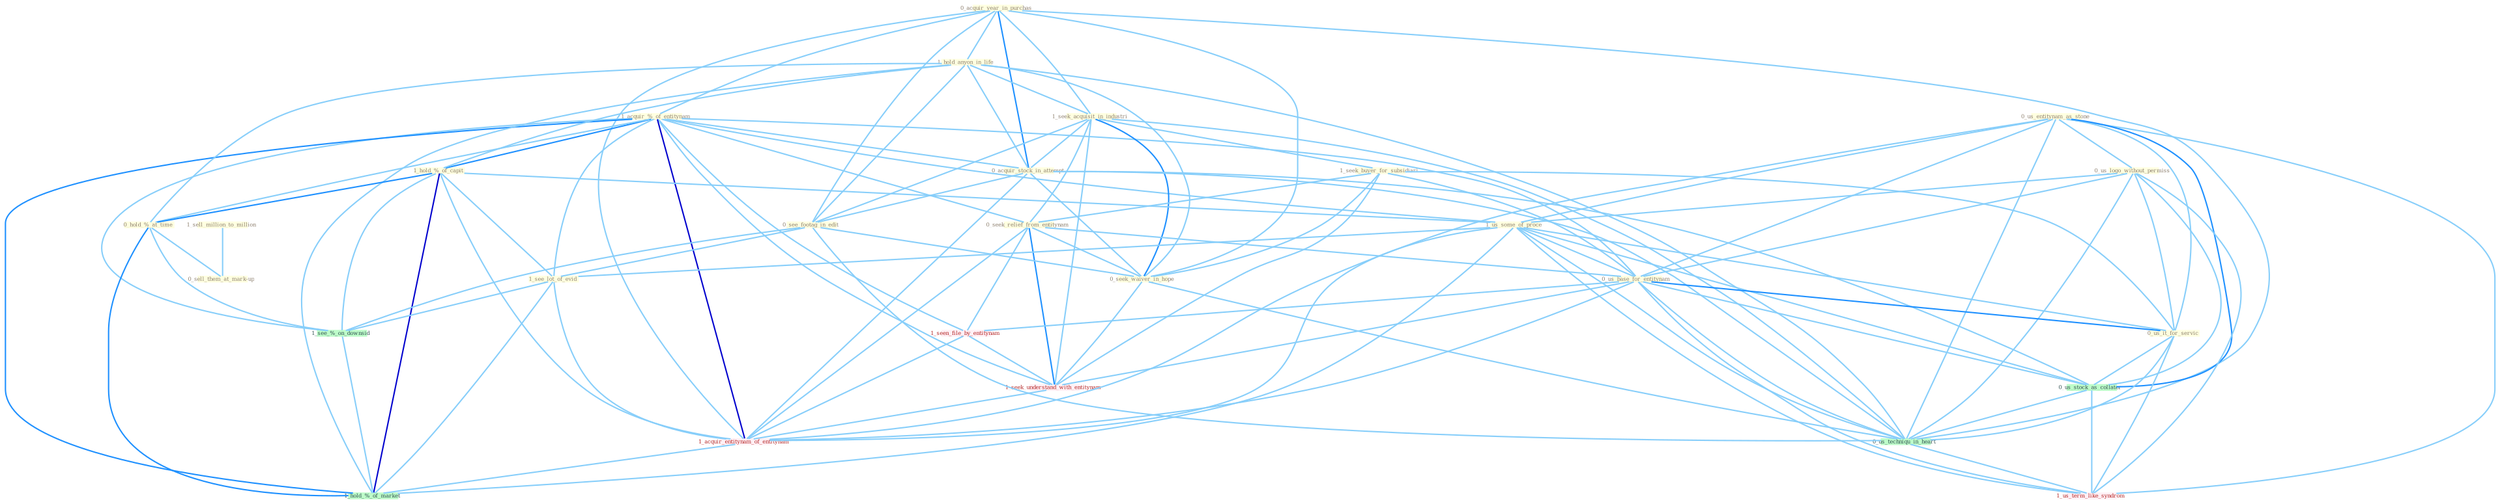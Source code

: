 Graph G{ 
    node
    [shape=polygon,style=filled,width=.5,height=.06,color="#BDFCC9",fixedsize=true,fontsize=4,
    fontcolor="#2f4f4f"];
    {node
    [color="#ffffe0", fontcolor="#8b7d6b"] "0_acquir_year_in_purchas " "1_acquir_%_of_entitynam " "1_hold_anyon_in_life " "1_sell_million_to_million " "1_seek_acquisit_in_industri " "0_us_entitynam_as_stone " "1_seek_buyer_for_subsidiari " "0_us_logo_without_permiss " "1_hold_%_of_capit " "0_hold_%_at_time " "0_acquir_stock_in_attempt " "0_seek_relief_from_entitynam " "1_us_some_of_proce " "0_sell_them_at_mark-up " "0_us_base_for_entitynam " "0_us_it_for_servic " "0_see_footag_in_edit " "0_seek_waiver_in_hope " "1_see_lot_of_evid "}
{node [color="#fff0f5", fontcolor="#b22222"] "1_seen_file_by_entitynam " "1_seek_understand_with_entitynam " "1_acquir_entitynam_of_entitynam " "1_us_term_like_syndrom "}
edge [color="#B0E2FF"];

	"0_acquir_year_in_purchas " -- "1_acquir_%_of_entitynam " [w="1", color="#87cefa" ];
	"0_acquir_year_in_purchas " -- "1_hold_anyon_in_life " [w="1", color="#87cefa" ];
	"0_acquir_year_in_purchas " -- "1_seek_acquisit_in_industri " [w="1", color="#87cefa" ];
	"0_acquir_year_in_purchas " -- "0_acquir_stock_in_attempt " [w="2", color="#1e90ff" , len=0.8];
	"0_acquir_year_in_purchas " -- "0_see_footag_in_edit " [w="1", color="#87cefa" ];
	"0_acquir_year_in_purchas " -- "0_seek_waiver_in_hope " [w="1", color="#87cefa" ];
	"0_acquir_year_in_purchas " -- "1_acquir_entitynam_of_entitynam " [w="1", color="#87cefa" ];
	"0_acquir_year_in_purchas " -- "0_us_techniqu_in_heart " [w="1", color="#87cefa" ];
	"1_acquir_%_of_entitynam " -- "1_hold_%_of_capit " [w="2", color="#1e90ff" , len=0.8];
	"1_acquir_%_of_entitynam " -- "0_hold_%_at_time " [w="1", color="#87cefa" ];
	"1_acquir_%_of_entitynam " -- "0_acquir_stock_in_attempt " [w="1", color="#87cefa" ];
	"1_acquir_%_of_entitynam " -- "0_seek_relief_from_entitynam " [w="1", color="#87cefa" ];
	"1_acquir_%_of_entitynam " -- "1_us_some_of_proce " [w="1", color="#87cefa" ];
	"1_acquir_%_of_entitynam " -- "0_us_base_for_entitynam " [w="1", color="#87cefa" ];
	"1_acquir_%_of_entitynam " -- "1_see_lot_of_evid " [w="1", color="#87cefa" ];
	"1_acquir_%_of_entitynam " -- "1_seen_file_by_entitynam " [w="1", color="#87cefa" ];
	"1_acquir_%_of_entitynam " -- "1_seek_understand_with_entitynam " [w="1", color="#87cefa" ];
	"1_acquir_%_of_entitynam " -- "1_acquir_entitynam_of_entitynam " [w="3", color="#0000cd" , len=0.6];
	"1_acquir_%_of_entitynam " -- "1_see_%_on_downsid " [w="1", color="#87cefa" ];
	"1_acquir_%_of_entitynam " -- "1_hold_%_of_market " [w="2", color="#1e90ff" , len=0.8];
	"1_hold_anyon_in_life " -- "1_seek_acquisit_in_industri " [w="1", color="#87cefa" ];
	"1_hold_anyon_in_life " -- "1_hold_%_of_capit " [w="1", color="#87cefa" ];
	"1_hold_anyon_in_life " -- "0_hold_%_at_time " [w="1", color="#87cefa" ];
	"1_hold_anyon_in_life " -- "0_acquir_stock_in_attempt " [w="1", color="#87cefa" ];
	"1_hold_anyon_in_life " -- "0_see_footag_in_edit " [w="1", color="#87cefa" ];
	"1_hold_anyon_in_life " -- "0_seek_waiver_in_hope " [w="1", color="#87cefa" ];
	"1_hold_anyon_in_life " -- "0_us_techniqu_in_heart " [w="1", color="#87cefa" ];
	"1_hold_anyon_in_life " -- "1_hold_%_of_market " [w="1", color="#87cefa" ];
	"1_sell_million_to_million " -- "0_sell_them_at_mark-up " [w="1", color="#87cefa" ];
	"1_seek_acquisit_in_industri " -- "1_seek_buyer_for_subsidiari " [w="1", color="#87cefa" ];
	"1_seek_acquisit_in_industri " -- "0_acquir_stock_in_attempt " [w="1", color="#87cefa" ];
	"1_seek_acquisit_in_industri " -- "0_seek_relief_from_entitynam " [w="1", color="#87cefa" ];
	"1_seek_acquisit_in_industri " -- "0_see_footag_in_edit " [w="1", color="#87cefa" ];
	"1_seek_acquisit_in_industri " -- "0_seek_waiver_in_hope " [w="2", color="#1e90ff" , len=0.8];
	"1_seek_acquisit_in_industri " -- "1_seek_understand_with_entitynam " [w="1", color="#87cefa" ];
	"1_seek_acquisit_in_industri " -- "0_us_techniqu_in_heart " [w="1", color="#87cefa" ];
	"0_us_entitynam_as_stone " -- "0_us_logo_without_permiss " [w="1", color="#87cefa" ];
	"0_us_entitynam_as_stone " -- "1_us_some_of_proce " [w="1", color="#87cefa" ];
	"0_us_entitynam_as_stone " -- "0_us_base_for_entitynam " [w="1", color="#87cefa" ];
	"0_us_entitynam_as_stone " -- "0_us_it_for_servic " [w="1", color="#87cefa" ];
	"0_us_entitynam_as_stone " -- "0_us_stock_as_collater " [w="2", color="#1e90ff" , len=0.8];
	"0_us_entitynam_as_stone " -- "1_acquir_entitynam_of_entitynam " [w="1", color="#87cefa" ];
	"0_us_entitynam_as_stone " -- "0_us_techniqu_in_heart " [w="1", color="#87cefa" ];
	"0_us_entitynam_as_stone " -- "1_us_term_like_syndrom " [w="1", color="#87cefa" ];
	"1_seek_buyer_for_subsidiari " -- "0_seek_relief_from_entitynam " [w="1", color="#87cefa" ];
	"1_seek_buyer_for_subsidiari " -- "0_us_base_for_entitynam " [w="1", color="#87cefa" ];
	"1_seek_buyer_for_subsidiari " -- "0_us_it_for_servic " [w="1", color="#87cefa" ];
	"1_seek_buyer_for_subsidiari " -- "0_seek_waiver_in_hope " [w="1", color="#87cefa" ];
	"1_seek_buyer_for_subsidiari " -- "1_seek_understand_with_entitynam " [w="1", color="#87cefa" ];
	"0_us_logo_without_permiss " -- "1_us_some_of_proce " [w="1", color="#87cefa" ];
	"0_us_logo_without_permiss " -- "0_us_base_for_entitynam " [w="1", color="#87cefa" ];
	"0_us_logo_without_permiss " -- "0_us_it_for_servic " [w="1", color="#87cefa" ];
	"0_us_logo_without_permiss " -- "0_us_stock_as_collater " [w="1", color="#87cefa" ];
	"0_us_logo_without_permiss " -- "0_us_techniqu_in_heart " [w="1", color="#87cefa" ];
	"0_us_logo_without_permiss " -- "1_us_term_like_syndrom " [w="1", color="#87cefa" ];
	"1_hold_%_of_capit " -- "0_hold_%_at_time " [w="2", color="#1e90ff" , len=0.8];
	"1_hold_%_of_capit " -- "1_us_some_of_proce " [w="1", color="#87cefa" ];
	"1_hold_%_of_capit " -- "1_see_lot_of_evid " [w="1", color="#87cefa" ];
	"1_hold_%_of_capit " -- "1_acquir_entitynam_of_entitynam " [w="1", color="#87cefa" ];
	"1_hold_%_of_capit " -- "1_see_%_on_downsid " [w="1", color="#87cefa" ];
	"1_hold_%_of_capit " -- "1_hold_%_of_market " [w="3", color="#0000cd" , len=0.6];
	"0_hold_%_at_time " -- "0_sell_them_at_mark-up " [w="1", color="#87cefa" ];
	"0_hold_%_at_time " -- "1_see_%_on_downsid " [w="1", color="#87cefa" ];
	"0_hold_%_at_time " -- "1_hold_%_of_market " [w="2", color="#1e90ff" , len=0.8];
	"0_acquir_stock_in_attempt " -- "0_see_footag_in_edit " [w="1", color="#87cefa" ];
	"0_acquir_stock_in_attempt " -- "0_seek_waiver_in_hope " [w="1", color="#87cefa" ];
	"0_acquir_stock_in_attempt " -- "0_us_stock_as_collater " [w="1", color="#87cefa" ];
	"0_acquir_stock_in_attempt " -- "1_acquir_entitynam_of_entitynam " [w="1", color="#87cefa" ];
	"0_acquir_stock_in_attempt " -- "0_us_techniqu_in_heart " [w="1", color="#87cefa" ];
	"0_seek_relief_from_entitynam " -- "0_us_base_for_entitynam " [w="1", color="#87cefa" ];
	"0_seek_relief_from_entitynam " -- "0_seek_waiver_in_hope " [w="1", color="#87cefa" ];
	"0_seek_relief_from_entitynam " -- "1_seen_file_by_entitynam " [w="1", color="#87cefa" ];
	"0_seek_relief_from_entitynam " -- "1_seek_understand_with_entitynam " [w="2", color="#1e90ff" , len=0.8];
	"0_seek_relief_from_entitynam " -- "1_acquir_entitynam_of_entitynam " [w="1", color="#87cefa" ];
	"1_us_some_of_proce " -- "0_us_base_for_entitynam " [w="1", color="#87cefa" ];
	"1_us_some_of_proce " -- "0_us_it_for_servic " [w="1", color="#87cefa" ];
	"1_us_some_of_proce " -- "1_see_lot_of_evid " [w="1", color="#87cefa" ];
	"1_us_some_of_proce " -- "0_us_stock_as_collater " [w="1", color="#87cefa" ];
	"1_us_some_of_proce " -- "1_acquir_entitynam_of_entitynam " [w="1", color="#87cefa" ];
	"1_us_some_of_proce " -- "0_us_techniqu_in_heart " [w="1", color="#87cefa" ];
	"1_us_some_of_proce " -- "1_us_term_like_syndrom " [w="1", color="#87cefa" ];
	"1_us_some_of_proce " -- "1_hold_%_of_market " [w="1", color="#87cefa" ];
	"0_us_base_for_entitynam " -- "0_us_it_for_servic " [w="2", color="#1e90ff" , len=0.8];
	"0_us_base_for_entitynam " -- "1_seen_file_by_entitynam " [w="1", color="#87cefa" ];
	"0_us_base_for_entitynam " -- "0_us_stock_as_collater " [w="1", color="#87cefa" ];
	"0_us_base_for_entitynam " -- "1_seek_understand_with_entitynam " [w="1", color="#87cefa" ];
	"0_us_base_for_entitynam " -- "1_acquir_entitynam_of_entitynam " [w="1", color="#87cefa" ];
	"0_us_base_for_entitynam " -- "0_us_techniqu_in_heart " [w="1", color="#87cefa" ];
	"0_us_base_for_entitynam " -- "1_us_term_like_syndrom " [w="1", color="#87cefa" ];
	"0_us_it_for_servic " -- "0_us_stock_as_collater " [w="1", color="#87cefa" ];
	"0_us_it_for_servic " -- "0_us_techniqu_in_heart " [w="1", color="#87cefa" ];
	"0_us_it_for_servic " -- "1_us_term_like_syndrom " [w="1", color="#87cefa" ];
	"0_see_footag_in_edit " -- "0_seek_waiver_in_hope " [w="1", color="#87cefa" ];
	"0_see_footag_in_edit " -- "1_see_lot_of_evid " [w="1", color="#87cefa" ];
	"0_see_footag_in_edit " -- "0_us_techniqu_in_heart " [w="1", color="#87cefa" ];
	"0_see_footag_in_edit " -- "1_see_%_on_downsid " [w="1", color="#87cefa" ];
	"0_seek_waiver_in_hope " -- "1_seek_understand_with_entitynam " [w="1", color="#87cefa" ];
	"0_seek_waiver_in_hope " -- "0_us_techniqu_in_heart " [w="1", color="#87cefa" ];
	"1_see_lot_of_evid " -- "1_acquir_entitynam_of_entitynam " [w="1", color="#87cefa" ];
	"1_see_lot_of_evid " -- "1_see_%_on_downsid " [w="1", color="#87cefa" ];
	"1_see_lot_of_evid " -- "1_hold_%_of_market " [w="1", color="#87cefa" ];
	"1_seen_file_by_entitynam " -- "1_seek_understand_with_entitynam " [w="1", color="#87cefa" ];
	"1_seen_file_by_entitynam " -- "1_acquir_entitynam_of_entitynam " [w="1", color="#87cefa" ];
	"0_us_stock_as_collater " -- "0_us_techniqu_in_heart " [w="1", color="#87cefa" ];
	"0_us_stock_as_collater " -- "1_us_term_like_syndrom " [w="1", color="#87cefa" ];
	"1_seek_understand_with_entitynam " -- "1_acquir_entitynam_of_entitynam " [w="1", color="#87cefa" ];
	"1_acquir_entitynam_of_entitynam " -- "1_hold_%_of_market " [w="1", color="#87cefa" ];
	"0_us_techniqu_in_heart " -- "1_us_term_like_syndrom " [w="1", color="#87cefa" ];
	"1_see_%_on_downsid " -- "1_hold_%_of_market " [w="1", color="#87cefa" ];
}